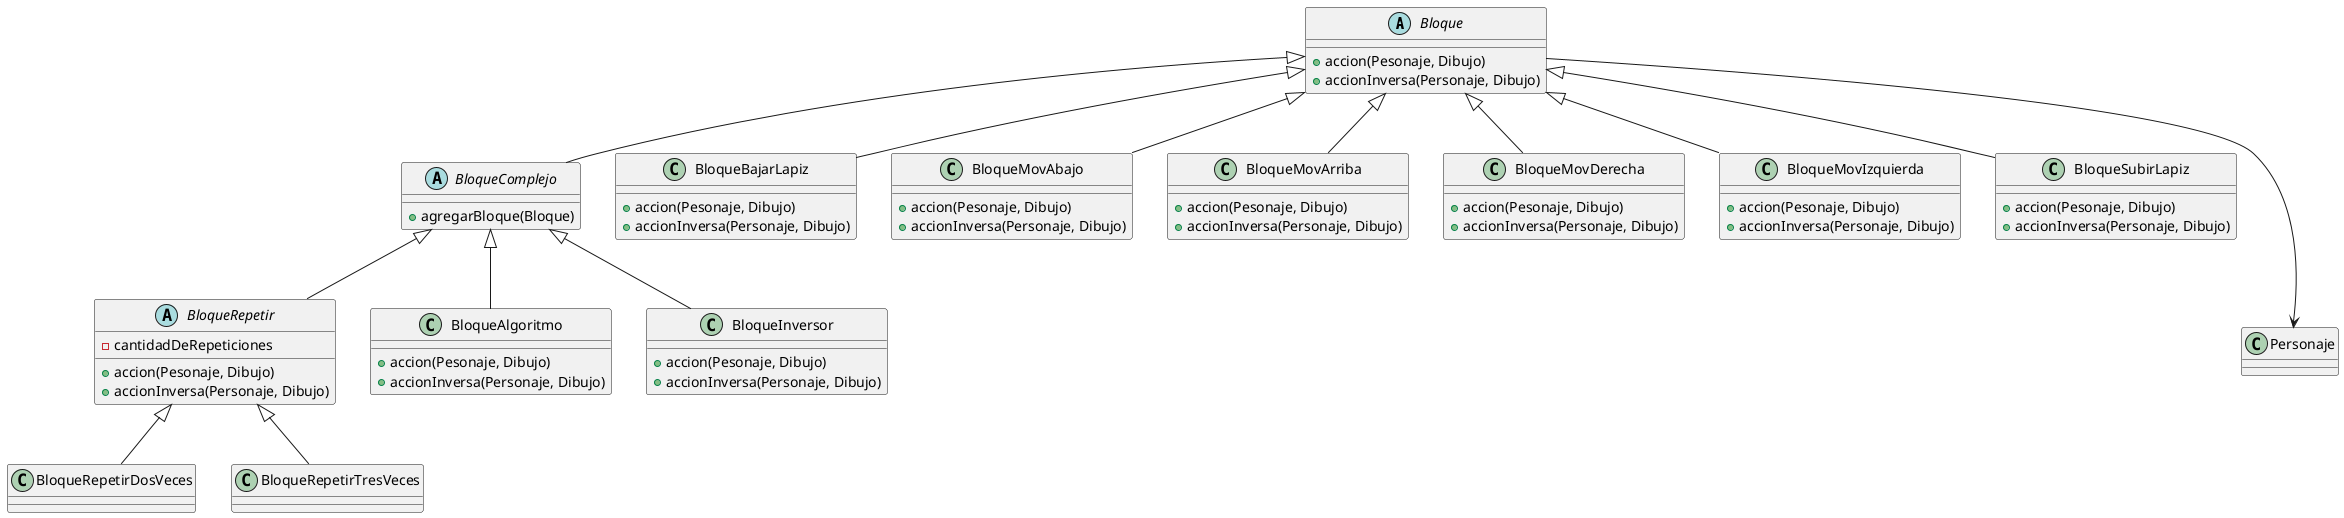 @startuml
Abstract Class Bloque{
    +accion(Pesonaje, Dibujo)
    +accionInversa(Personaje, Dibujo)
}
Abstract Class BloqueComplejo{
    +agregarBloque(Bloque)
}
Abstract Class BloqueRepetir{
    -cantidadDeRepeticiones
    +accion(Pesonaje, Dibujo)
    +accionInversa(Personaje, Dibujo)
}
Class BloqueRepetirDosVeces{
}
Class BloqueRepetirTresVeces{
}
Class BloqueBajarLapiz{
    +accion(Pesonaje, Dibujo)
    +accionInversa(Personaje, Dibujo)
}
Class BloqueMovAbajo{
    +accion(Pesonaje, Dibujo)
    +accionInversa(Personaje, Dibujo)
}
Class BloqueMovArriba{
    +accion(Pesonaje, Dibujo)
    +accionInversa(Personaje, Dibujo)
}
Class BloqueMovDerecha{
    +accion(Pesonaje, Dibujo)
    +accionInversa(Personaje, Dibujo)
}
Class BloqueMovIzquierda{
    +accion(Pesonaje, Dibujo)
    +accionInversa(Personaje, Dibujo)
}
Class BloqueSubirLapiz{
    +accion(Pesonaje, Dibujo)
    +accionInversa(Personaje, Dibujo)
}

Class BloqueAlgoritmo{
    +accion(Pesonaje, Dibujo)
    +accionInversa(Personaje, Dibujo)
}
Class BloqueInversor{
    +accion(Pesonaje, Dibujo)
    +accionInversa(Personaje, Dibujo)
}

Bloque <|-- BloqueComplejo
BloqueComplejo <|-- BloqueAlgoritmo
BloqueComplejo <|-- BloqueInversor
BloqueComplejo <|-- BloqueRepetir
BloqueRepetir <|-- BloqueRepetirDosVeces
BloqueRepetir <|-- BloqueRepetirTresVeces
Bloque ---> Personaje
Bloque <|-- BloqueBajarLapiz
Bloque <|-- BloqueMovAbajo
Bloque <|-- BloqueMovArriba
Bloque <|-- BloqueMovDerecha
Bloque <|-- BloqueMovIzquierda
Bloque <|-- BloqueSubirLapiz
@enduml